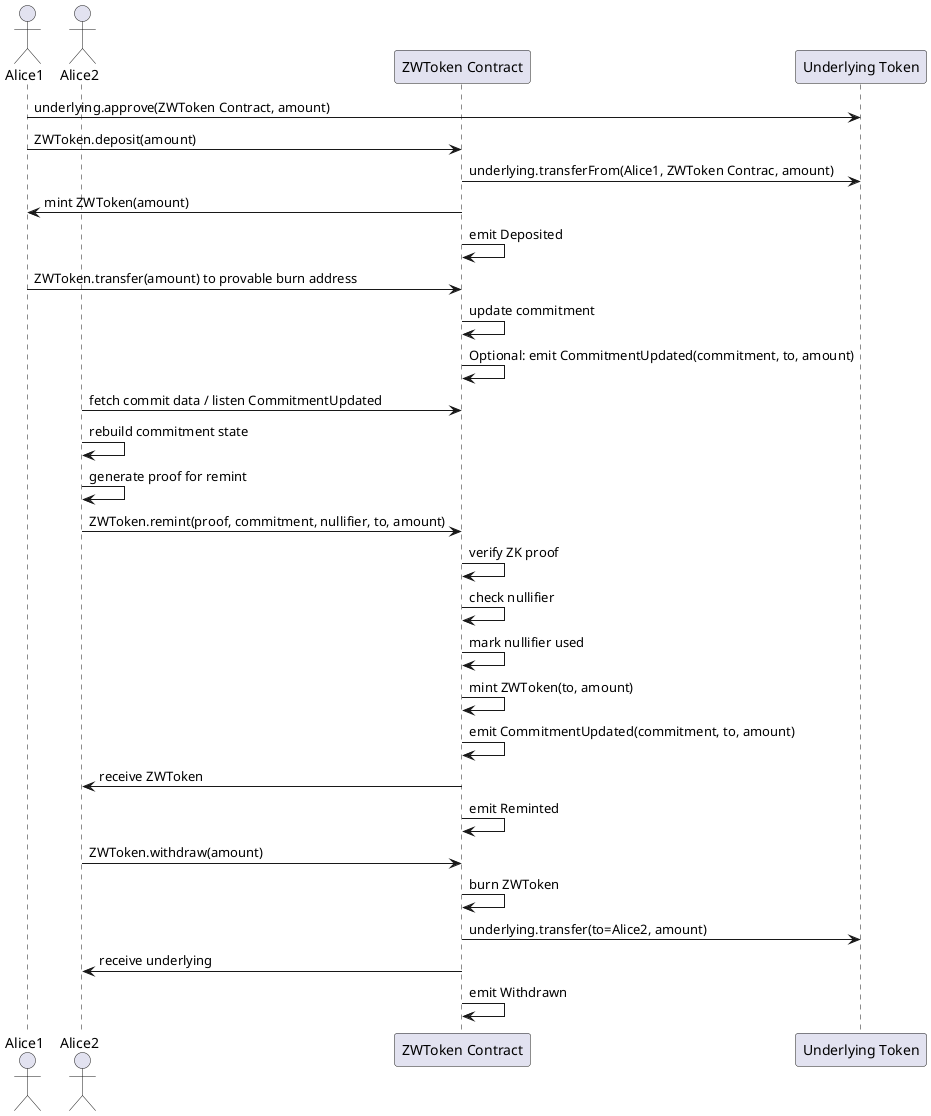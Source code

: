 ```uml
@startuml
actor Alice1
actor Alice2
participant "ZWToken Contract" as ZW
participant "Underlying Token" as U

Alice1 -> U : underlying.approve(ZWToken Contract, amount)
Alice1 -> ZW : ZWToken.deposit(amount)
ZW -> U : underlying.transferFrom(Alice1, ZWToken Contrac, amount)
ZW -> Alice1 : mint ZWToken(amount)
ZW -> ZW : emit Deposited

Alice1 -> ZW : ZWToken.transfer(amount) to provable burn address
ZW -> ZW : update commitment
ZW -> ZW : Optional: emit CommitmentUpdated(commitment, to, amount)

Alice2 -> ZW : fetch commit data / listen CommitmentUpdated
Alice2 -> Alice2 : rebuild commitment state
Alice2 -> Alice2 : generate proof for remint

Alice2 -> ZW : ZWToken.remint(proof, commitment, nullifier, to, amount)
ZW -> ZW : verify ZK proof
ZW -> ZW : check nullifier
ZW -> ZW : mark nullifier used
ZW -> ZW : mint ZWToken(to, amount)
ZW -> ZW : emit CommitmentUpdated(commitment, to, amount)
ZW -> Alice2 : receive ZWToken
ZW -> ZW : emit Reminted

Alice2 -> ZW : ZWToken.withdraw(amount)
ZW -> ZW : burn ZWToken
ZW -> U : underlying.transfer(to=Alice2, amount)
ZW -> Alice2 : receive underlying
ZW -> ZW : emit Withdrawn
@enduml
```